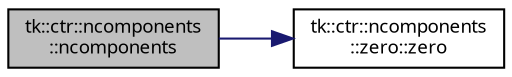 digraph "tk::ctr::ncomponents::ncomponents"
{
 // INTERACTIVE_SVG=YES
  bgcolor="transparent";
  edge [fontname="sans-serif",fontsize="9",labelfontname="sans-serif",labelfontsize="9"];
  node [fontname="sans-serif",fontsize="9",shape=record];
  rankdir="LR";
  Node1 [label="tk::ctr::ncomponents\l::ncomponents",height=0.2,width=0.4,color="black", fillcolor="grey75", style="filled", fontcolor="black"];
  Node1 -> Node2 [color="midnightblue",fontsize="9",style="solid",fontname="sans-serif"];
  Node2 [label="tk::ctr::ncomponents\l::zero::zero",height=0.2,width=0.4,color="black",URL="$structtk_1_1ctr_1_1ncomponents_1_1zero.html#a7faafbe230e77226eb21ba8d352ed2d8",tooltip="Constructor: store host object pointer. "];
}
